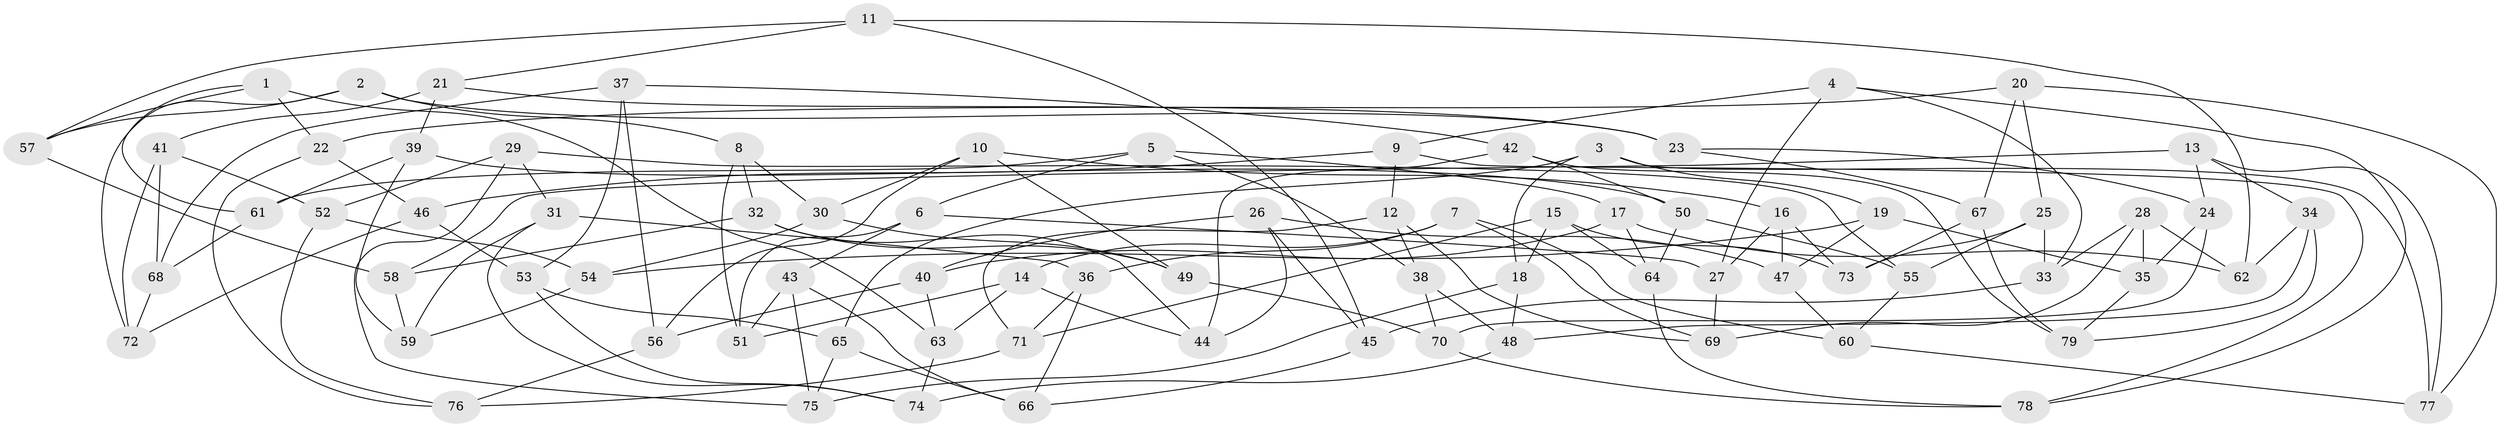 // coarse degree distribution, {3: 0.0625, 4: 0.3125, 5: 0.1875, 6: 0.4375}
// Generated by graph-tools (version 1.1) at 2025/38/03/04/25 23:38:07]
// undirected, 79 vertices, 158 edges
graph export_dot {
  node [color=gray90,style=filled];
  1;
  2;
  3;
  4;
  5;
  6;
  7;
  8;
  9;
  10;
  11;
  12;
  13;
  14;
  15;
  16;
  17;
  18;
  19;
  20;
  21;
  22;
  23;
  24;
  25;
  26;
  27;
  28;
  29;
  30;
  31;
  32;
  33;
  34;
  35;
  36;
  37;
  38;
  39;
  40;
  41;
  42;
  43;
  44;
  45;
  46;
  47;
  48;
  49;
  50;
  51;
  52;
  53;
  54;
  55;
  56;
  57;
  58;
  59;
  60;
  61;
  62;
  63;
  64;
  65;
  66;
  67;
  68;
  69;
  70;
  71;
  72;
  73;
  74;
  75;
  76;
  77;
  78;
  79;
  1 -- 57;
  1 -- 61;
  1 -- 22;
  1 -- 63;
  2 -- 23;
  2 -- 8;
  2 -- 72;
  2 -- 57;
  3 -- 18;
  3 -- 19;
  3 -- 77;
  3 -- 65;
  4 -- 27;
  4 -- 33;
  4 -- 78;
  4 -- 9;
  5 -- 61;
  5 -- 17;
  5 -- 38;
  5 -- 6;
  6 -- 27;
  6 -- 51;
  6 -- 43;
  7 -- 36;
  7 -- 14;
  7 -- 69;
  7 -- 60;
  8 -- 32;
  8 -- 30;
  8 -- 51;
  9 -- 78;
  9 -- 46;
  9 -- 12;
  10 -- 16;
  10 -- 30;
  10 -- 49;
  10 -- 56;
  11 -- 62;
  11 -- 45;
  11 -- 57;
  11 -- 21;
  12 -- 69;
  12 -- 71;
  12 -- 38;
  13 -- 77;
  13 -- 34;
  13 -- 58;
  13 -- 24;
  14 -- 44;
  14 -- 51;
  14 -- 63;
  15 -- 18;
  15 -- 71;
  15 -- 64;
  15 -- 73;
  16 -- 47;
  16 -- 27;
  16 -- 73;
  17 -- 64;
  17 -- 40;
  17 -- 62;
  18 -- 48;
  18 -- 75;
  19 -- 54;
  19 -- 35;
  19 -- 47;
  20 -- 22;
  20 -- 77;
  20 -- 67;
  20 -- 25;
  21 -- 39;
  21 -- 41;
  21 -- 23;
  22 -- 46;
  22 -- 76;
  23 -- 67;
  23 -- 24;
  24 -- 35;
  24 -- 70;
  25 -- 55;
  25 -- 73;
  25 -- 33;
  26 -- 44;
  26 -- 47;
  26 -- 40;
  26 -- 45;
  27 -- 69;
  28 -- 69;
  28 -- 35;
  28 -- 62;
  28 -- 33;
  29 -- 52;
  29 -- 31;
  29 -- 55;
  29 -- 75;
  30 -- 54;
  30 -- 49;
  31 -- 74;
  31 -- 36;
  31 -- 59;
  32 -- 58;
  32 -- 44;
  32 -- 49;
  33 -- 45;
  34 -- 48;
  34 -- 62;
  34 -- 79;
  35 -- 79;
  36 -- 66;
  36 -- 71;
  37 -- 42;
  37 -- 53;
  37 -- 56;
  37 -- 68;
  38 -- 70;
  38 -- 48;
  39 -- 59;
  39 -- 61;
  39 -- 50;
  40 -- 56;
  40 -- 63;
  41 -- 68;
  41 -- 72;
  41 -- 52;
  42 -- 50;
  42 -- 79;
  42 -- 44;
  43 -- 75;
  43 -- 66;
  43 -- 51;
  45 -- 66;
  46 -- 72;
  46 -- 53;
  47 -- 60;
  48 -- 74;
  49 -- 70;
  50 -- 64;
  50 -- 55;
  52 -- 76;
  52 -- 54;
  53 -- 74;
  53 -- 65;
  54 -- 59;
  55 -- 60;
  56 -- 76;
  57 -- 58;
  58 -- 59;
  60 -- 77;
  61 -- 68;
  63 -- 74;
  64 -- 78;
  65 -- 66;
  65 -- 75;
  67 -- 73;
  67 -- 79;
  68 -- 72;
  70 -- 78;
  71 -- 76;
}
